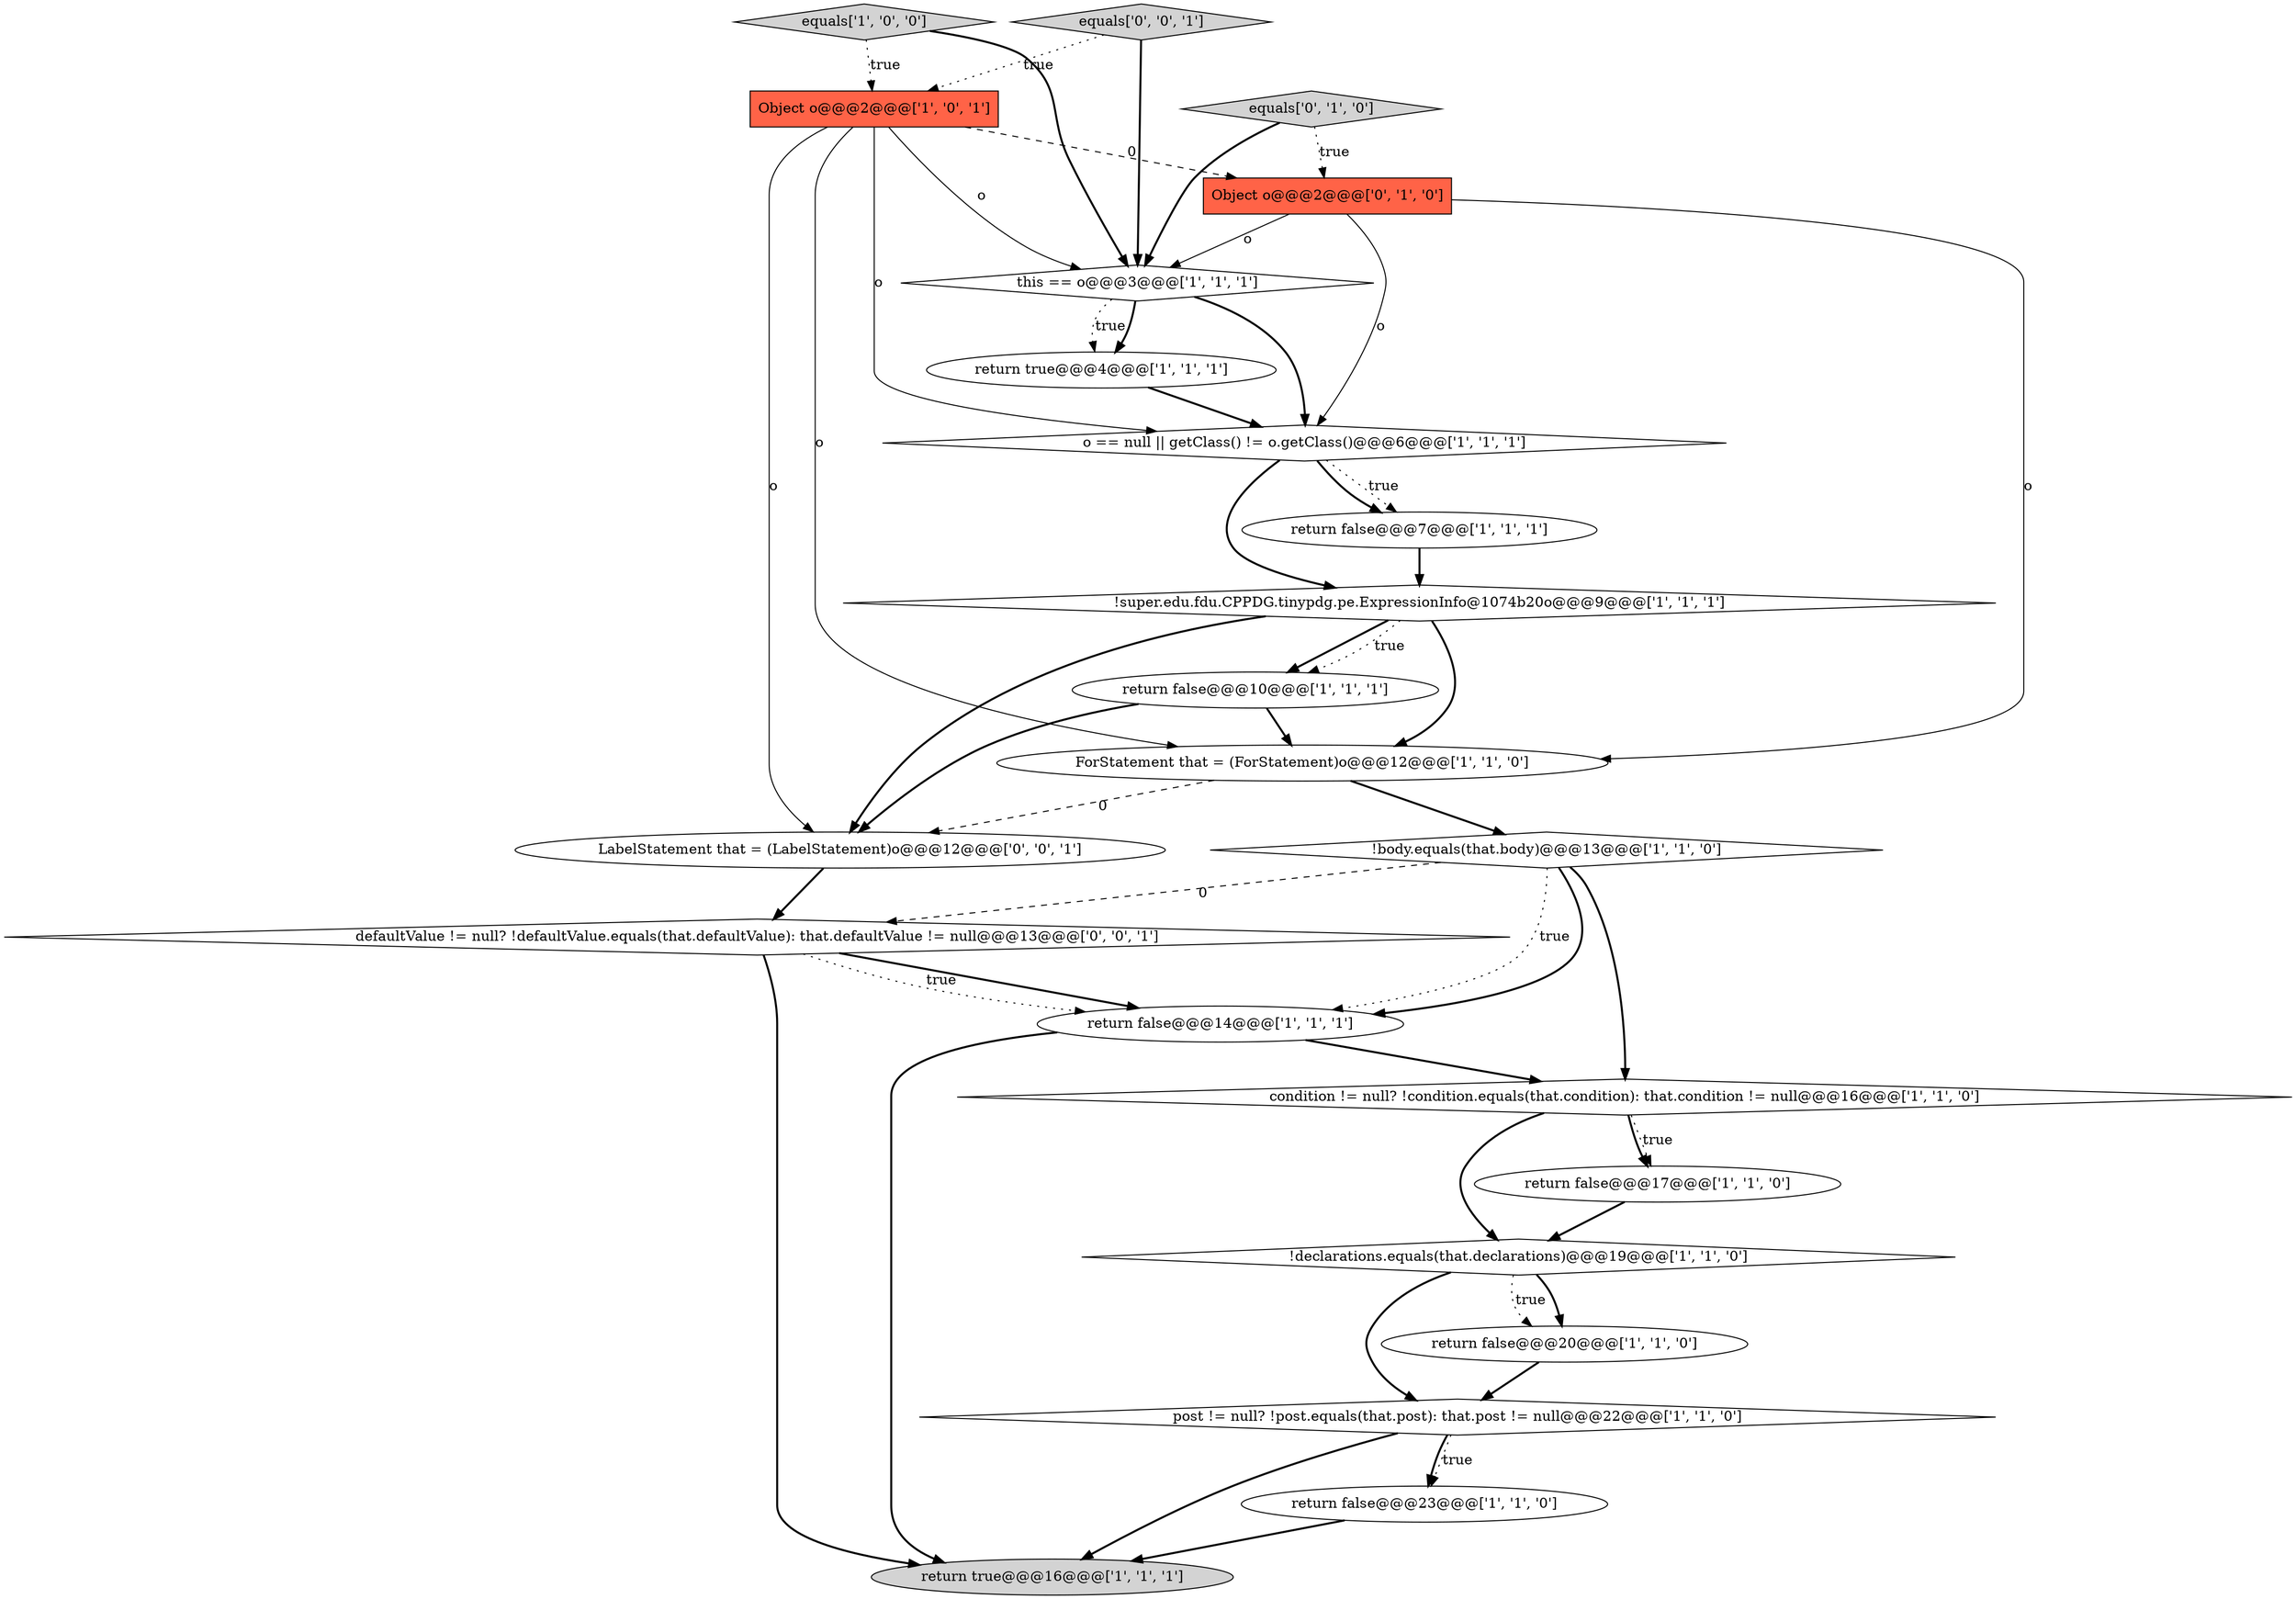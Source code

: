 digraph {
7 [style = filled, label = "ForStatement that = (ForStatement)o@@@12@@@['1', '1', '0']", fillcolor = white, shape = ellipse image = "AAA0AAABBB1BBB"];
4 [style = filled, label = "Object o@@@2@@@['1', '0', '1']", fillcolor = tomato, shape = box image = "AAA0AAABBB1BBB"];
18 [style = filled, label = "equals['0', '1', '0']", fillcolor = lightgray, shape = diamond image = "AAA0AAABBB2BBB"];
9 [style = filled, label = "return false@@@10@@@['1', '1', '1']", fillcolor = white, shape = ellipse image = "AAA0AAABBB1BBB"];
14 [style = filled, label = "o == null || getClass() != o.getClass()@@@6@@@['1', '1', '1']", fillcolor = white, shape = diamond image = "AAA0AAABBB1BBB"];
21 [style = filled, label = "LabelStatement that = (LabelStatement)o@@@12@@@['0', '0', '1']", fillcolor = white, shape = ellipse image = "AAA0AAABBB3BBB"];
22 [style = filled, label = "defaultValue != null? !defaultValue.equals(that.defaultValue): that.defaultValue != null@@@13@@@['0', '0', '1']", fillcolor = white, shape = diamond image = "AAA0AAABBB3BBB"];
10 [style = filled, label = "condition != null? !condition.equals(that.condition): that.condition != null@@@16@@@['1', '1', '0']", fillcolor = white, shape = diamond image = "AAA0AAABBB1BBB"];
5 [style = filled, label = "!declarations.equals(that.declarations)@@@19@@@['1', '1', '0']", fillcolor = white, shape = diamond image = "AAA0AAABBB1BBB"];
16 [style = filled, label = "return false@@@20@@@['1', '1', '0']", fillcolor = white, shape = ellipse image = "AAA0AAABBB1BBB"];
2 [style = filled, label = "!body.equals(that.body)@@@13@@@['1', '1', '0']", fillcolor = white, shape = diamond image = "AAA0AAABBB1BBB"];
15 [style = filled, label = "return false@@@14@@@['1', '1', '1']", fillcolor = white, shape = ellipse image = "AAA0AAABBB1BBB"];
1 [style = filled, label = "return false@@@23@@@['1', '1', '0']", fillcolor = white, shape = ellipse image = "AAA0AAABBB1BBB"];
19 [style = filled, label = "Object o@@@2@@@['0', '1', '0']", fillcolor = tomato, shape = box image = "AAA1AAABBB2BBB"];
12 [style = filled, label = "return true@@@4@@@['1', '1', '1']", fillcolor = white, shape = ellipse image = "AAA0AAABBB1BBB"];
13 [style = filled, label = "!super.edu.fdu.CPPDG.tinypdg.pe.ExpressionInfo@1074b20o@@@9@@@['1', '1', '1']", fillcolor = white, shape = diamond image = "AAA0AAABBB1BBB"];
17 [style = filled, label = "equals['1', '0', '0']", fillcolor = lightgray, shape = diamond image = "AAA0AAABBB1BBB"];
6 [style = filled, label = "post != null? !post.equals(that.post): that.post != null@@@22@@@['1', '1', '0']", fillcolor = white, shape = diamond image = "AAA0AAABBB1BBB"];
8 [style = filled, label = "return false@@@7@@@['1', '1', '1']", fillcolor = white, shape = ellipse image = "AAA0AAABBB1BBB"];
0 [style = filled, label = "return false@@@17@@@['1', '1', '0']", fillcolor = white, shape = ellipse image = "AAA0AAABBB1BBB"];
11 [style = filled, label = "this == o@@@3@@@['1', '1', '1']", fillcolor = white, shape = diamond image = "AAA0AAABBB1BBB"];
3 [style = filled, label = "return true@@@16@@@['1', '1', '1']", fillcolor = lightgray, shape = ellipse image = "AAA0AAABBB1BBB"];
20 [style = filled, label = "equals['0', '0', '1']", fillcolor = lightgray, shape = diamond image = "AAA0AAABBB3BBB"];
6->3 [style = bold, label=""];
15->10 [style = bold, label=""];
7->21 [style = dashed, label="0"];
22->15 [style = bold, label=""];
11->14 [style = bold, label=""];
17->4 [style = dotted, label="true"];
16->6 [style = bold, label=""];
11->12 [style = dotted, label="true"];
18->11 [style = bold, label=""];
18->19 [style = dotted, label="true"];
6->1 [style = dotted, label="true"];
4->7 [style = solid, label="o"];
2->15 [style = dotted, label="true"];
19->11 [style = solid, label="o"];
1->3 [style = bold, label=""];
4->21 [style = solid, label="o"];
11->12 [style = bold, label=""];
9->7 [style = bold, label=""];
2->10 [style = bold, label=""];
15->3 [style = bold, label=""];
19->14 [style = solid, label="o"];
5->16 [style = bold, label=""];
22->3 [style = bold, label=""];
19->7 [style = solid, label="o"];
4->14 [style = solid, label="o"];
6->1 [style = bold, label=""];
10->5 [style = bold, label=""];
5->6 [style = bold, label=""];
21->22 [style = bold, label=""];
20->4 [style = dotted, label="true"];
13->7 [style = bold, label=""];
7->2 [style = bold, label=""];
10->0 [style = bold, label=""];
2->15 [style = bold, label=""];
12->14 [style = bold, label=""];
5->16 [style = dotted, label="true"];
14->8 [style = dotted, label="true"];
9->21 [style = bold, label=""];
10->0 [style = dotted, label="true"];
4->19 [style = dashed, label="0"];
14->8 [style = bold, label=""];
4->11 [style = solid, label="o"];
13->9 [style = bold, label=""];
14->13 [style = bold, label=""];
13->21 [style = bold, label=""];
22->15 [style = dotted, label="true"];
2->22 [style = dashed, label="0"];
8->13 [style = bold, label=""];
0->5 [style = bold, label=""];
20->11 [style = bold, label=""];
17->11 [style = bold, label=""];
13->9 [style = dotted, label="true"];
}

